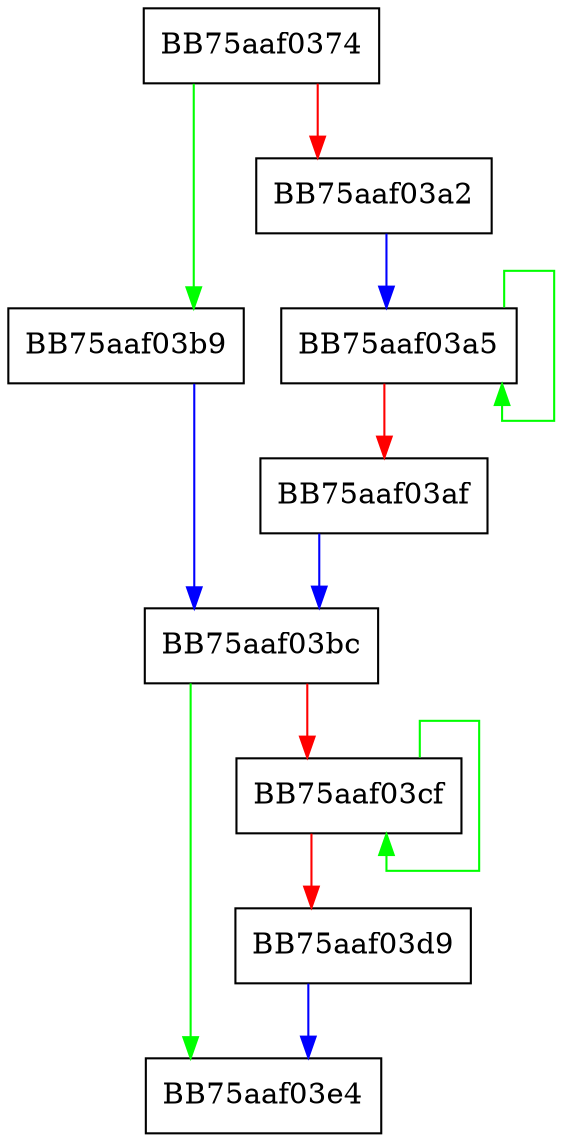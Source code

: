 digraph WPP_SF_LSllllS {
  node [shape="box"];
  graph [splines=ortho];
  BB75aaf0374 -> BB75aaf03b9 [color="green"];
  BB75aaf0374 -> BB75aaf03a2 [color="red"];
  BB75aaf03a2 -> BB75aaf03a5 [color="blue"];
  BB75aaf03a5 -> BB75aaf03a5 [color="green"];
  BB75aaf03a5 -> BB75aaf03af [color="red"];
  BB75aaf03af -> BB75aaf03bc [color="blue"];
  BB75aaf03b9 -> BB75aaf03bc [color="blue"];
  BB75aaf03bc -> BB75aaf03e4 [color="green"];
  BB75aaf03bc -> BB75aaf03cf [color="red"];
  BB75aaf03cf -> BB75aaf03cf [color="green"];
  BB75aaf03cf -> BB75aaf03d9 [color="red"];
  BB75aaf03d9 -> BB75aaf03e4 [color="blue"];
}